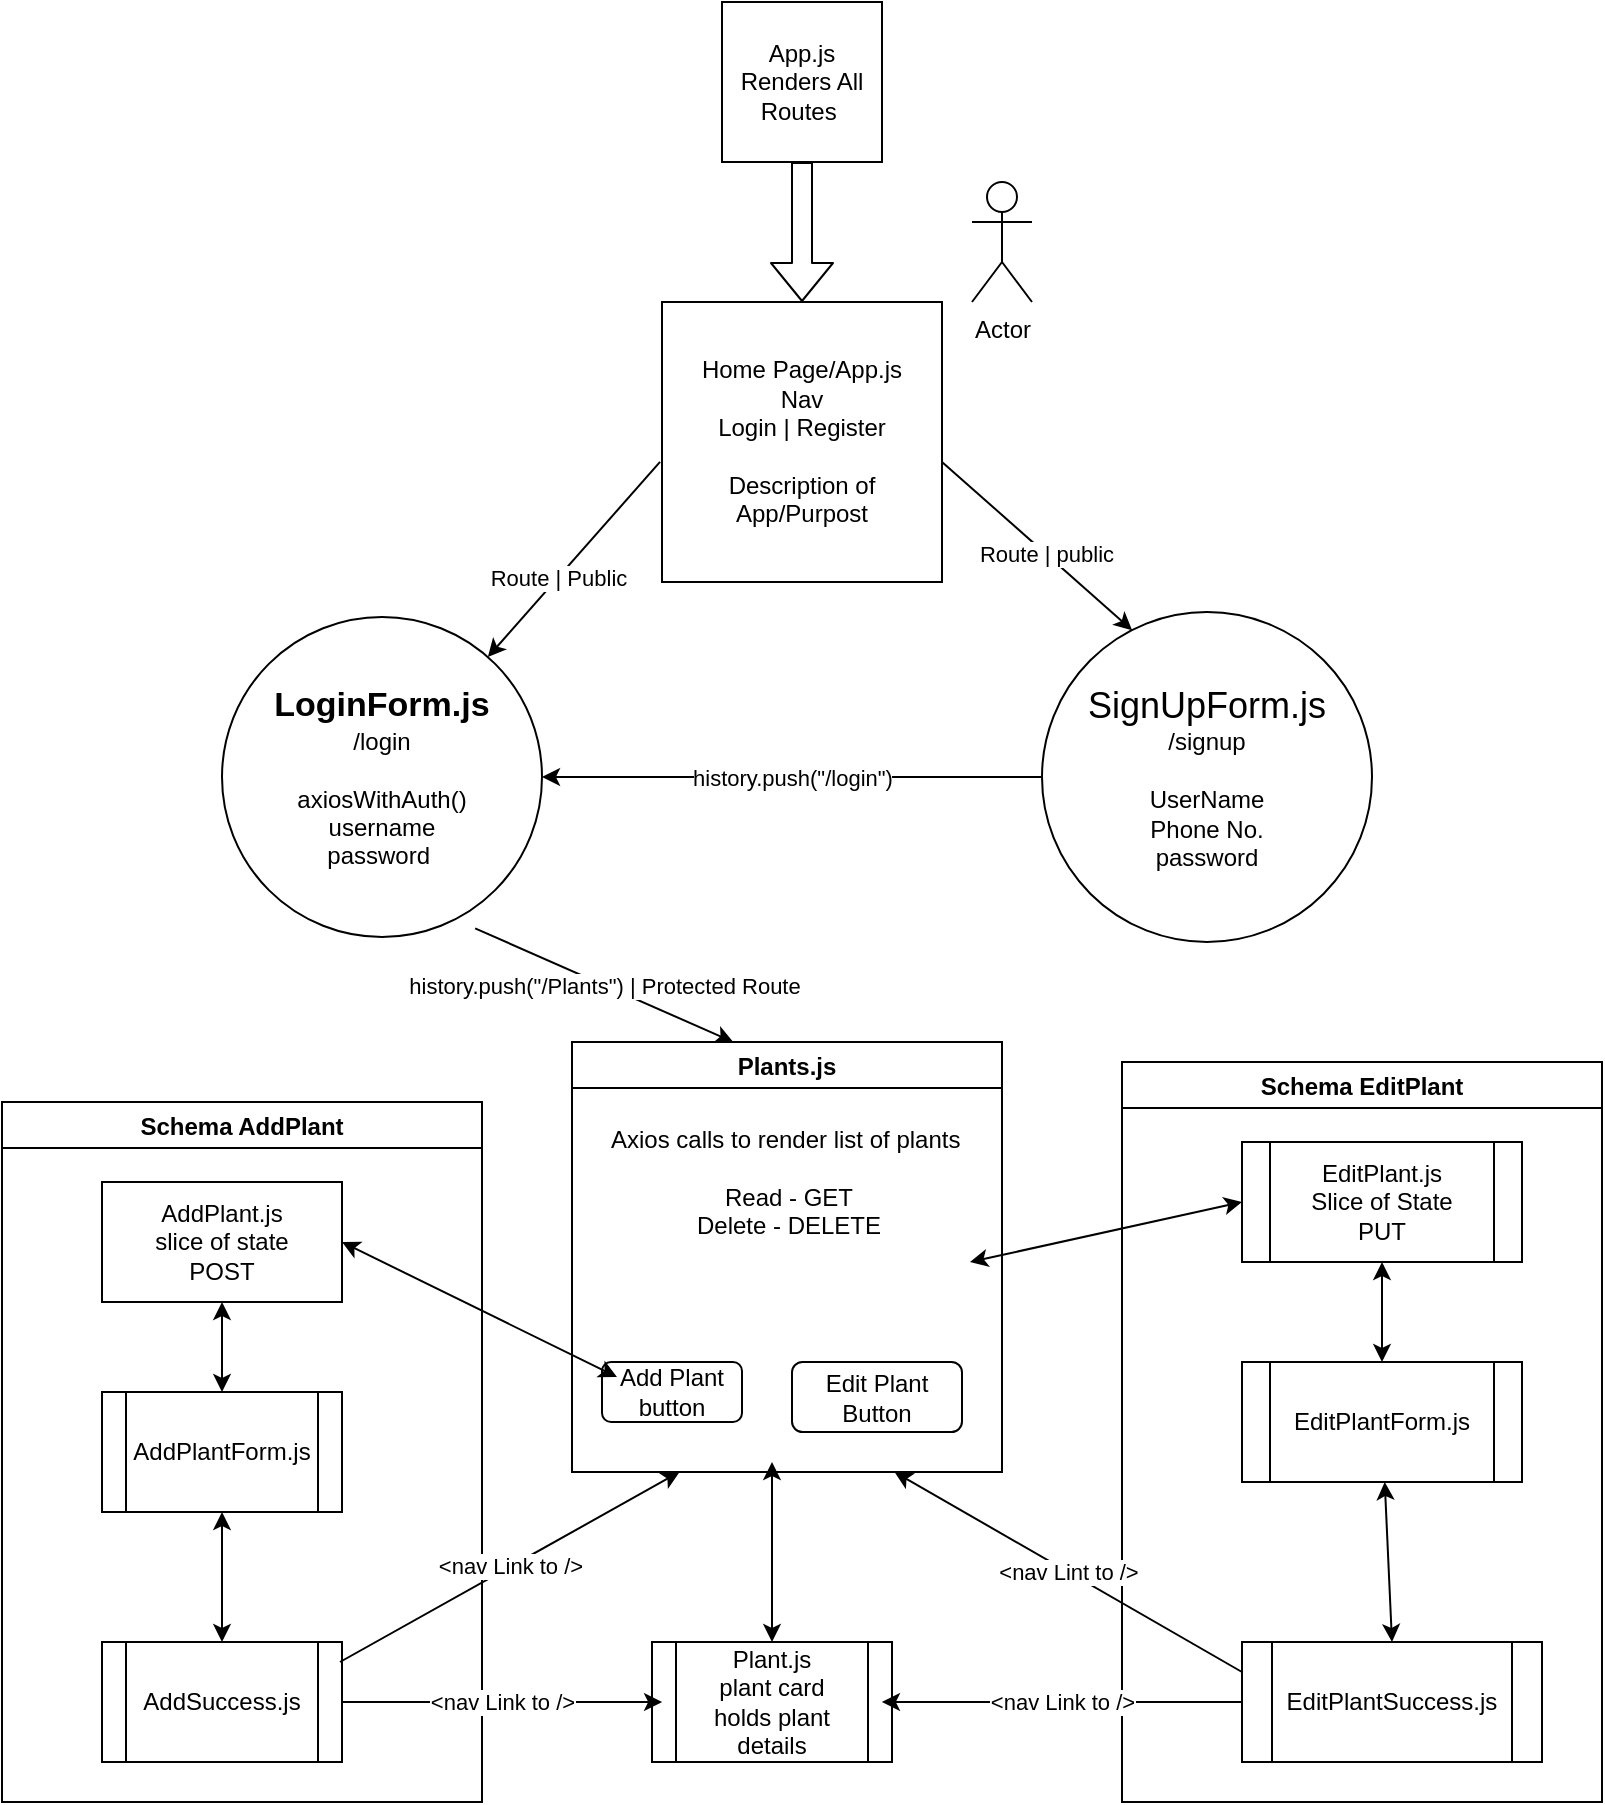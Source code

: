 <mxfile>
    <diagram id="BP-bice16HXopispx_VL" name="Page-1">
        <mxGraphModel dx="872" dy="652" grid="1" gridSize="10" guides="1" tooltips="1" connect="1" arrows="1" fold="1" page="1" pageScale="1" pageWidth="850" pageHeight="1100" math="0" shadow="0">
            <root>
                <mxCell id="0"/>
                <mxCell id="1" parent="0"/>
                <mxCell id="2" value="Home Page/App.js&lt;br&gt;Nav&lt;br&gt;Login | Register&lt;br&gt;&lt;br&gt;Description of App/Purpost" style="whiteSpace=wrap;html=1;aspect=fixed;" parent="1" vertex="1">
                    <mxGeometry x="370" y="200" width="140" height="140" as="geometry"/>
                </mxCell>
                <mxCell id="3" value="&lt;font style=&quot;font-size: 18px&quot;&gt;SignUpForm.js&lt;br&gt;&lt;/font&gt;/signup&lt;br&gt;&lt;br&gt;UserName&lt;br&gt;Phone No.&lt;br&gt;password&lt;br&gt;" style="ellipse;whiteSpace=wrap;html=1;aspect=fixed;" parent="1" vertex="1">
                    <mxGeometry x="560" y="355" width="165" height="165" as="geometry"/>
                </mxCell>
                <mxCell id="4" value="&lt;b&gt;&lt;font style=&quot;font-size: 17px&quot;&gt;LoginForm.js&lt;br&gt;&lt;/font&gt;&lt;/b&gt;/login&lt;br&gt;&lt;br&gt;axiosWithAuth()&lt;br&gt;username&lt;br&gt;password&amp;nbsp;&lt;br&gt;" style="ellipse;whiteSpace=wrap;html=1;aspect=fixed;" parent="1" vertex="1">
                    <mxGeometry x="150" y="357.5" width="160" height="160" as="geometry"/>
                </mxCell>
                <mxCell id="6" value="Route | Public" style="endArrow=classic;html=1;exitX=-0.007;exitY=0.571;exitDx=0;exitDy=0;exitPerimeter=0;" parent="1" source="2" target="4" edge="1">
                    <mxGeometry x="0.181" width="50" height="50" relative="1" as="geometry">
                        <mxPoint x="360" y="160" as="sourcePoint"/>
                        <mxPoint x="320" y="210" as="targetPoint"/>
                        <Array as="points"/>
                        <mxPoint as="offset"/>
                    </mxGeometry>
                </mxCell>
                <mxCell id="10" value="Route | public" style="endArrow=classic;html=1;entryX=0.273;entryY=0.055;entryDx=0;entryDy=0;entryPerimeter=0;exitX=1;exitY=0.571;exitDx=0;exitDy=0;exitPerimeter=0;" parent="1" source="2" target="3" edge="1">
                    <mxGeometry x="0.092" width="50" height="50" relative="1" as="geometry">
                        <mxPoint x="520" y="150" as="sourcePoint"/>
                        <mxPoint x="330" y="220" as="targetPoint"/>
                        <Array as="points"/>
                        <mxPoint as="offset"/>
                    </mxGeometry>
                </mxCell>
                <mxCell id="13" value="Plants.js" style="swimlane;" parent="1" vertex="1">
                    <mxGeometry x="325" y="570" width="215" height="215" as="geometry">
                        <mxRectangle x="325" y="570" width="80" height="23" as="alternateBounds"/>
                    </mxGeometry>
                </mxCell>
                <mxCell id="19" value="Axios calls to render list of plants&amp;nbsp;&lt;br&gt;&lt;br&gt;Read - GET&lt;br&gt;Delete - DELETE" style="text;html=1;align=center;verticalAlign=middle;resizable=0;points=[];autosize=1;strokeColor=none;" parent="13" vertex="1">
                    <mxGeometry x="12.5" y="40" width="190" height="60" as="geometry"/>
                </mxCell>
                <mxCell id="53" value="Add Plant button" style="rounded=1;whiteSpace=wrap;html=1;" vertex="1" parent="13">
                    <mxGeometry x="15" y="160" width="70" height="30" as="geometry"/>
                </mxCell>
                <mxCell id="54" value="Edit Plant Button" style="rounded=1;whiteSpace=wrap;html=1;" vertex="1" parent="13">
                    <mxGeometry x="110" y="160" width="85" height="35" as="geometry"/>
                </mxCell>
                <mxCell id="15" value="history.push(&quot;/Plants&quot;) | Protected Route" style="endArrow=classic;html=1;entryX=0.375;entryY=0;entryDx=0;entryDy=0;entryPerimeter=0;exitX=0.791;exitY=0.973;exitDx=0;exitDy=0;exitPerimeter=0;" parent="1" source="4" target="13" edge="1">
                    <mxGeometry width="50" height="50" relative="1" as="geometry">
                        <mxPoint x="280" y="350" as="sourcePoint"/>
                        <mxPoint x="330" y="300" as="targetPoint"/>
                    </mxGeometry>
                </mxCell>
                <mxCell id="16" value="App.js&lt;br&gt;Renders All Routes&amp;nbsp;" style="whiteSpace=wrap;html=1;aspect=fixed;" parent="1" vertex="1">
                    <mxGeometry x="400" y="50" width="80" height="80" as="geometry"/>
                </mxCell>
                <mxCell id="17" value="" style="shape=flexArrow;endArrow=classic;html=1;entryX=0.5;entryY=0;entryDx=0;entryDy=0;exitX=0.5;exitY=1;exitDx=0;exitDy=0;" parent="1" source="16" target="2" edge="1">
                    <mxGeometry width="50" height="50" relative="1" as="geometry">
                        <mxPoint x="390" y="190" as="sourcePoint"/>
                        <mxPoint x="440" y="140" as="targetPoint"/>
                    </mxGeometry>
                </mxCell>
                <mxCell id="18" value="history.push(&quot;/login&quot;)" style="endArrow=classic;html=1;exitX=0;exitY=0.5;exitDx=0;exitDy=0;entryX=1;entryY=0.5;entryDx=0;entryDy=0;" parent="1" source="3" target="4" edge="1">
                    <mxGeometry width="50" height="50" relative="1" as="geometry">
                        <mxPoint x="340" y="420" as="sourcePoint"/>
                        <mxPoint x="380" y="470" as="targetPoint"/>
                        <Array as="points"/>
                    </mxGeometry>
                </mxCell>
                <mxCell id="22" value="Schema AddPlant" style="swimlane;" parent="1" vertex="1">
                    <mxGeometry x="40" y="600" width="240" height="350" as="geometry">
                        <mxRectangle x="40" y="600" width="130" height="23" as="alternateBounds"/>
                    </mxGeometry>
                </mxCell>
                <mxCell id="27" value="AddPlant.js&lt;br&gt;slice of state&lt;br&gt;POST" style="rounded=0;whiteSpace=wrap;html=1;" parent="22" vertex="1">
                    <mxGeometry x="50" y="40" width="120" height="60" as="geometry"/>
                </mxCell>
                <mxCell id="29" value="AddPlantForm.js" style="shape=process;whiteSpace=wrap;html=1;backgroundOutline=1;" vertex="1" parent="22">
                    <mxGeometry x="50" y="145" width="120" height="60" as="geometry"/>
                </mxCell>
                <mxCell id="30" value="" style="endArrow=classic;startArrow=classic;html=1;exitX=0.5;exitY=0;exitDx=0;exitDy=0;entryX=0.5;entryY=1;entryDx=0;entryDy=0;" edge="1" parent="22" source="29" target="27">
                    <mxGeometry width="50" height="50" relative="1" as="geometry">
                        <mxPoint x="660" y="190" as="sourcePoint"/>
                        <mxPoint x="710" y="140" as="targetPoint"/>
                    </mxGeometry>
                </mxCell>
                <mxCell id="31" value="AddSuccess.js" style="shape=process;whiteSpace=wrap;html=1;backgroundOutline=1;" vertex="1" parent="22">
                    <mxGeometry x="50" y="270" width="120" height="60" as="geometry"/>
                </mxCell>
                <mxCell id="36" value="" style="endArrow=classic;startArrow=classic;html=1;exitX=0.5;exitY=0;exitDx=0;exitDy=0;entryX=0.5;entryY=1;entryDx=0;entryDy=0;" edge="1" parent="22" source="31" target="29">
                    <mxGeometry width="50" height="50" relative="1" as="geometry">
                        <mxPoint x="650" y="210" as="sourcePoint"/>
                        <mxPoint x="700" y="160" as="targetPoint"/>
                    </mxGeometry>
                </mxCell>
                <mxCell id="23" value="Schema EditPlant" style="swimlane;" parent="1" vertex="1">
                    <mxGeometry x="600" y="580" width="240" height="370" as="geometry"/>
                </mxCell>
                <mxCell id="40" value="EditPlant.js&lt;br&gt;Slice of State&lt;br&gt;PUT" style="shape=process;whiteSpace=wrap;html=1;backgroundOutline=1;" vertex="1" parent="23">
                    <mxGeometry x="60" y="40" width="140" height="60" as="geometry"/>
                </mxCell>
                <mxCell id="41" value="EditPlantForm.js" style="shape=process;whiteSpace=wrap;html=1;backgroundOutline=1;" vertex="1" parent="23">
                    <mxGeometry x="60" y="150" width="140" height="60" as="geometry"/>
                </mxCell>
                <mxCell id="42" value="EditPlantSuccess.js" style="shape=process;whiteSpace=wrap;html=1;backgroundOutline=1;" vertex="1" parent="23">
                    <mxGeometry x="60" y="290" width="150" height="60" as="geometry"/>
                </mxCell>
                <mxCell id="45" value="" style="endArrow=classic;startArrow=classic;html=1;entryX=0.5;entryY=1;entryDx=0;entryDy=0;exitX=0.5;exitY=0;exitDx=0;exitDy=0;" edge="1" parent="23" source="41" target="40">
                    <mxGeometry width="50" height="50" relative="1" as="geometry">
                        <mxPoint x="-170" y="100" as="sourcePoint"/>
                        <mxPoint x="-120" y="50" as="targetPoint"/>
                    </mxGeometry>
                </mxCell>
                <mxCell id="44" value="" style="endArrow=classic;startArrow=classic;html=1;exitX=0.5;exitY=0;exitDx=0;exitDy=0;" edge="1" parent="23" source="42" target="41">
                    <mxGeometry width="50" height="50" relative="1" as="geometry">
                        <mxPoint x="127" y="261" as="sourcePoint"/>
                        <mxPoint x="130" y="210" as="targetPoint"/>
                    </mxGeometry>
                </mxCell>
                <mxCell id="24" value="" style="endArrow=classic;startArrow=classic;html=1;entryX=0;entryY=0.25;entryDx=0;entryDy=0;exitX=1;exitY=0.5;exitDx=0;exitDy=0;" parent="1" edge="1" source="27">
                    <mxGeometry width="50" height="50" relative="1" as="geometry">
                        <mxPoint x="220" y="679" as="sourcePoint"/>
                        <mxPoint x="347.5" y="737.5" as="targetPoint"/>
                        <Array as="points"/>
                    </mxGeometry>
                </mxCell>
                <mxCell id="25" value="" style="endArrow=classic;startArrow=classic;html=1;entryX=0;entryY=0.5;entryDx=0;entryDy=0;" parent="1" edge="1" target="40">
                    <mxGeometry width="50" height="50" relative="1" as="geometry">
                        <mxPoint x="524" y="680" as="sourcePoint"/>
                        <mxPoint x="560" y="730" as="targetPoint"/>
                    </mxGeometry>
                </mxCell>
                <mxCell id="28" value="Actor" style="shape=umlActor;verticalLabelPosition=bottom;verticalAlign=top;html=1;outlineConnect=0;" parent="1" vertex="1">
                    <mxGeometry x="525" y="140" width="30" height="60" as="geometry"/>
                </mxCell>
                <mxCell id="32" value="Plant.js&lt;br&gt;plant card&lt;br&gt;holds plant details" style="shape=process;whiteSpace=wrap;html=1;backgroundOutline=1;" vertex="1" parent="1">
                    <mxGeometry x="365" y="870" width="120" height="60" as="geometry"/>
                </mxCell>
                <mxCell id="34" value="&amp;lt;nav Link to /&amp;gt;" style="endArrow=classic;html=1;exitX=1;exitY=0.5;exitDx=0;exitDy=0;entryX=0.25;entryY=1;entryDx=0;entryDy=0;" edge="1" parent="1" target="13">
                    <mxGeometry width="50" height="50" relative="1" as="geometry">
                        <mxPoint x="209" y="880" as="sourcePoint"/>
                        <mxPoint x="370" y="790" as="targetPoint"/>
                    </mxGeometry>
                </mxCell>
                <mxCell id="39" value="" style="endArrow=classic;startArrow=classic;html=1;exitX=0.5;exitY=0;exitDx=0;exitDy=0;" edge="1" parent="1" source="32">
                    <mxGeometry width="50" height="50" relative="1" as="geometry">
                        <mxPoint x="330" y="800" as="sourcePoint"/>
                        <mxPoint x="425" y="780" as="targetPoint"/>
                    </mxGeometry>
                </mxCell>
                <mxCell id="48" value="&amp;lt;nav Link to /&amp;gt;" style="endArrow=classic;html=1;exitX=0;exitY=0.5;exitDx=0;exitDy=0;entryX=0.958;entryY=0.5;entryDx=0;entryDy=0;entryPerimeter=0;" edge="1" parent="1" source="42" target="32">
                    <mxGeometry width="50" height="50" relative="1" as="geometry">
                        <mxPoint x="510" y="900" as="sourcePoint"/>
                        <mxPoint x="520" y="910" as="targetPoint"/>
                    </mxGeometry>
                </mxCell>
                <mxCell id="50" value="&amp;lt;nav Link to /&amp;gt;" style="endArrow=classic;html=1;entryX=0.042;entryY=0.5;entryDx=0;entryDy=0;entryPerimeter=0;exitX=1;exitY=0.5;exitDx=0;exitDy=0;" edge="1" parent="1" source="31" target="32">
                    <mxGeometry width="50" height="50" relative="1" as="geometry">
                        <mxPoint x="230" y="900" as="sourcePoint"/>
                        <mxPoint x="470" y="650" as="targetPoint"/>
                    </mxGeometry>
                </mxCell>
                <mxCell id="55" value="&amp;lt;nav Lint to /&amp;gt;" style="endArrow=classic;html=1;exitX=0;exitY=0.25;exitDx=0;exitDy=0;entryX=0.75;entryY=1;entryDx=0;entryDy=0;" edge="1" parent="1" source="42" target="13">
                    <mxGeometry width="50" height="50" relative="1" as="geometry">
                        <mxPoint x="480" y="790" as="sourcePoint"/>
                        <mxPoint x="560" y="800" as="targetPoint"/>
                    </mxGeometry>
                </mxCell>
            </root>
        </mxGraphModel>
    </diagram>
</mxfile>